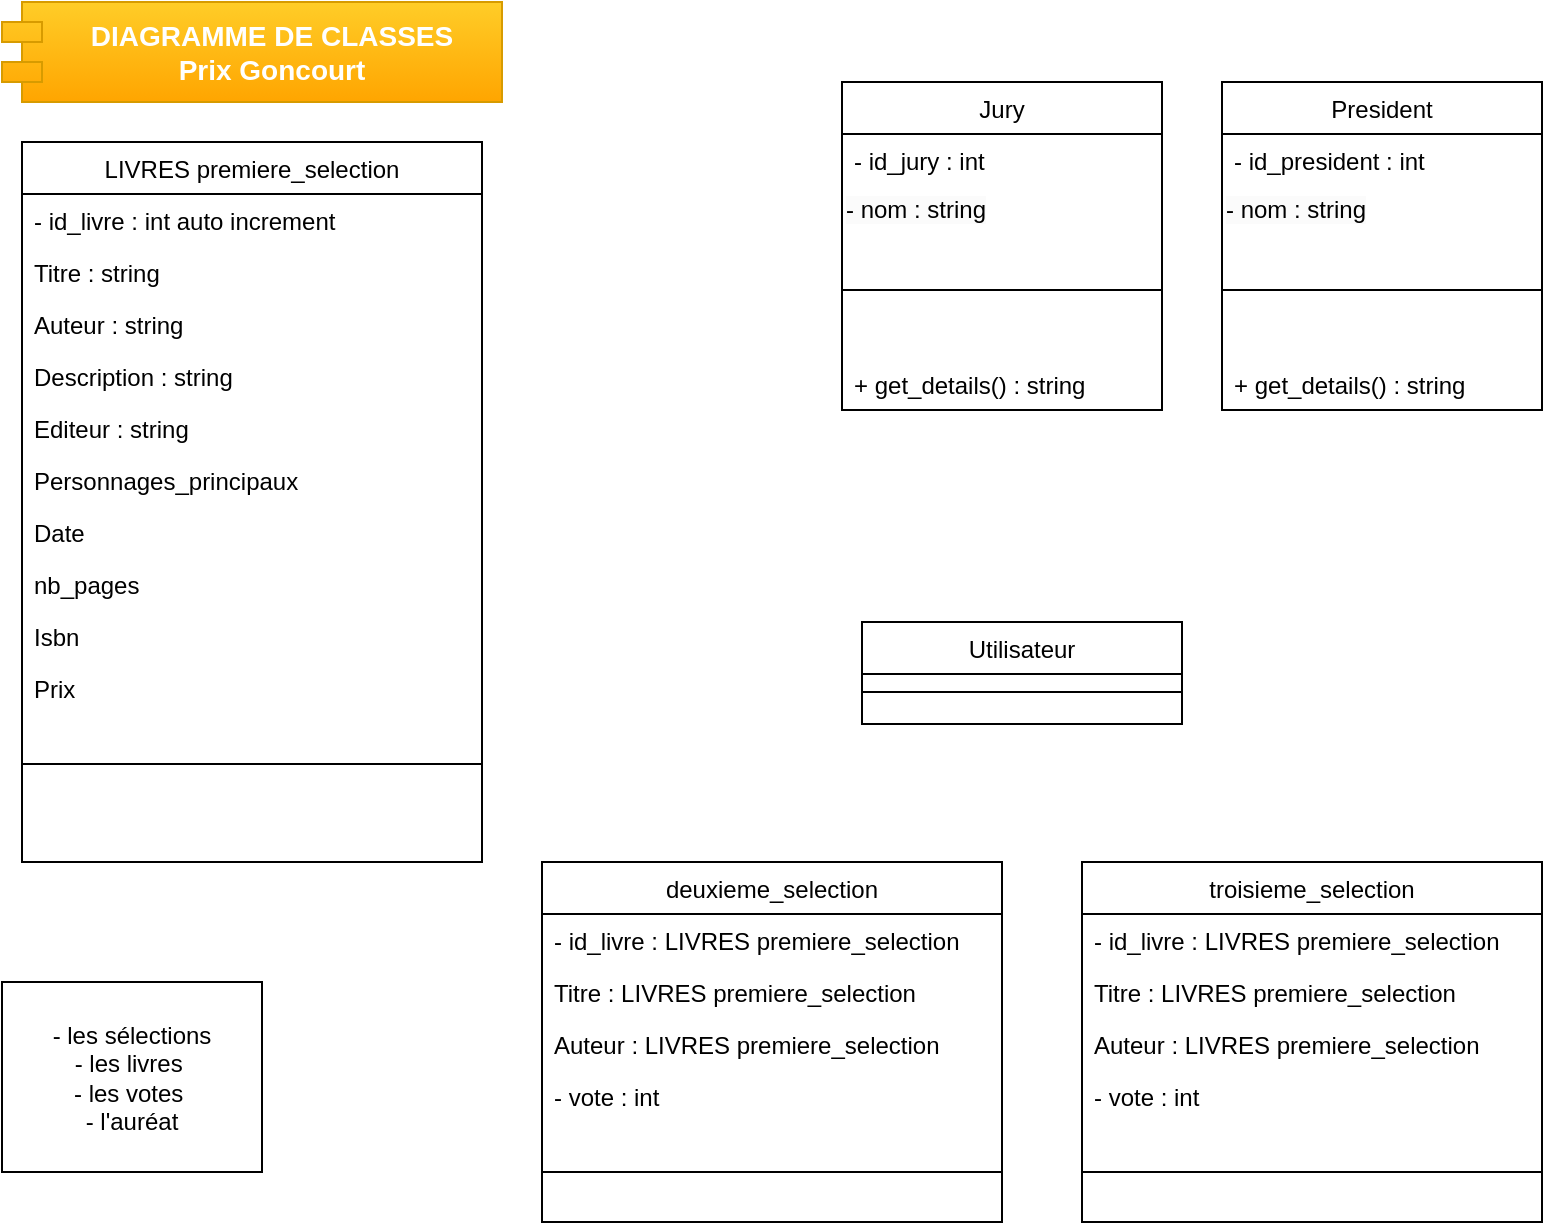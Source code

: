<mxfile version="24.7.14">
  <diagram id="C5RBs43oDa-KdzZeNtuy" name="Page-1">
    <mxGraphModel dx="1434" dy="780" grid="1" gridSize="10" guides="1" tooltips="1" connect="1" arrows="1" fold="1" page="1" pageScale="1" pageWidth="827" pageHeight="1169" math="0" shadow="0">
      <root>
        <mxCell id="WIyWlLk6GJQsqaUBKTNV-0" />
        <mxCell id="WIyWlLk6GJQsqaUBKTNV-1" parent="WIyWlLk6GJQsqaUBKTNV-0" />
        <mxCell id="zkfFHV4jXpPFQw0GAbJ--17" value="LIVRES premiere_selection" style="swimlane;fontStyle=0;align=center;verticalAlign=top;childLayout=stackLayout;horizontal=1;startSize=26;horizontalStack=0;resizeParent=1;resizeLast=0;collapsible=1;marginBottom=0;rounded=0;shadow=0;strokeWidth=1;" parent="WIyWlLk6GJQsqaUBKTNV-1" vertex="1">
          <mxGeometry x="20" y="80" width="230" height="360" as="geometry">
            <mxRectangle x="550" y="140" width="160" height="26" as="alternateBounds" />
          </mxGeometry>
        </mxCell>
        <mxCell id="razcqp4RDirZF-CFnu8b-1" value="- id_livre : int auto increment" style="text;align=left;verticalAlign=top;spacingLeft=4;spacingRight=4;overflow=hidden;rotatable=0;points=[[0,0.5],[1,0.5]];portConstraint=eastwest;" vertex="1" parent="zkfFHV4jXpPFQw0GAbJ--17">
          <mxGeometry y="26" width="230" height="26" as="geometry" />
        </mxCell>
        <mxCell id="zkfFHV4jXpPFQw0GAbJ--18" value="Titre : string" style="text;align=left;verticalAlign=top;spacingLeft=4;spacingRight=4;overflow=hidden;rotatable=0;points=[[0,0.5],[1,0.5]];portConstraint=eastwest;" parent="zkfFHV4jXpPFQw0GAbJ--17" vertex="1">
          <mxGeometry y="52" width="230" height="26" as="geometry" />
        </mxCell>
        <mxCell id="zkfFHV4jXpPFQw0GAbJ--19" value="Auteur : string" style="text;align=left;verticalAlign=top;spacingLeft=4;spacingRight=4;overflow=hidden;rotatable=0;points=[[0,0.5],[1,0.5]];portConstraint=eastwest;rounded=0;shadow=0;html=0;" parent="zkfFHV4jXpPFQw0GAbJ--17" vertex="1">
          <mxGeometry y="78" width="230" height="26" as="geometry" />
        </mxCell>
        <mxCell id="zkfFHV4jXpPFQw0GAbJ--20" value="Description : string" style="text;align=left;verticalAlign=top;spacingLeft=4;spacingRight=4;overflow=hidden;rotatable=0;points=[[0,0.5],[1,0.5]];portConstraint=eastwest;rounded=0;shadow=0;html=0;" parent="zkfFHV4jXpPFQw0GAbJ--17" vertex="1">
          <mxGeometry y="104" width="230" height="26" as="geometry" />
        </mxCell>
        <mxCell id="zkfFHV4jXpPFQw0GAbJ--21" value="Editeur : string" style="text;align=left;verticalAlign=top;spacingLeft=4;spacingRight=4;overflow=hidden;rotatable=0;points=[[0,0.5],[1,0.5]];portConstraint=eastwest;rounded=0;shadow=0;html=0;" parent="zkfFHV4jXpPFQw0GAbJ--17" vertex="1">
          <mxGeometry y="130" width="230" height="26" as="geometry" />
        </mxCell>
        <mxCell id="zkfFHV4jXpPFQw0GAbJ--22" value="Personnages_principaux" style="text;align=left;verticalAlign=top;spacingLeft=4;spacingRight=4;overflow=hidden;rotatable=0;points=[[0,0.5],[1,0.5]];portConstraint=eastwest;rounded=0;shadow=0;html=0;" parent="zkfFHV4jXpPFQw0GAbJ--17" vertex="1">
          <mxGeometry y="156" width="230" height="26" as="geometry" />
        </mxCell>
        <mxCell id="zkfFHV4jXpPFQw0GAbJ--24" value="Date   " style="text;align=left;verticalAlign=top;spacingLeft=4;spacingRight=4;overflow=hidden;rotatable=0;points=[[0,0.5],[1,0.5]];portConstraint=eastwest;" parent="zkfFHV4jXpPFQw0GAbJ--17" vertex="1">
          <mxGeometry y="182" width="230" height="26" as="geometry" />
        </mxCell>
        <mxCell id="zkfFHV4jXpPFQw0GAbJ--25" value="nb_pages" style="text;align=left;verticalAlign=top;spacingLeft=4;spacingRight=4;overflow=hidden;rotatable=0;points=[[0,0.5],[1,0.5]];portConstraint=eastwest;" parent="zkfFHV4jXpPFQw0GAbJ--17" vertex="1">
          <mxGeometry y="208" width="230" height="26" as="geometry" />
        </mxCell>
        <mxCell id="zeAO8SDXZaGQnqYP4UfU-1" value="Isbn" style="text;align=left;verticalAlign=top;spacingLeft=4;spacingRight=4;overflow=hidden;rotatable=0;points=[[0,0.5],[1,0.5]];portConstraint=eastwest;" parent="zkfFHV4jXpPFQw0GAbJ--17" vertex="1">
          <mxGeometry y="234" width="230" height="26" as="geometry" />
        </mxCell>
        <mxCell id="zeAO8SDXZaGQnqYP4UfU-2" value="Prix" style="text;align=left;verticalAlign=top;spacingLeft=4;spacingRight=4;overflow=hidden;rotatable=0;points=[[0,0.5],[1,0.5]];portConstraint=eastwest;" parent="zkfFHV4jXpPFQw0GAbJ--17" vertex="1">
          <mxGeometry y="260" width="230" height="26" as="geometry" />
        </mxCell>
        <mxCell id="zkfFHV4jXpPFQw0GAbJ--23" value="" style="line;html=1;strokeWidth=1;align=left;verticalAlign=middle;spacingTop=-1;spacingLeft=3;spacingRight=3;rotatable=0;labelPosition=right;points=[];portConstraint=eastwest;" parent="zkfFHV4jXpPFQw0GAbJ--17" vertex="1">
          <mxGeometry y="286" width="230" height="50" as="geometry" />
        </mxCell>
        <mxCell id="zeAO8SDXZaGQnqYP4UfU-0" value="&lt;div style=&quot;font-size: 14px;&quot;&gt;&lt;span style=&quot;background-color: initial;&quot;&gt;&lt;font&gt;DIAGRAMME DE CLASSES&lt;br&gt;&lt;/font&gt;&lt;/span&gt;Prix Goncourt&lt;/div&gt;" style="shape=module;align=left;spacingLeft=20;align=center;verticalAlign=middle;whiteSpace=wrap;html=1;fillColor=#ffcd28;strokeColor=#d79b00;fontStyle=1;fontSize=14;gradientColor=#ffa500;fontColor=#ffffff;" parent="WIyWlLk6GJQsqaUBKTNV-1" vertex="1">
          <mxGeometry x="10" y="10" width="250" height="50" as="geometry" />
        </mxCell>
        <mxCell id="zeAO8SDXZaGQnqYP4UfU-26" value="Utilisateur" style="swimlane;fontStyle=0;align=center;verticalAlign=top;childLayout=stackLayout;horizontal=1;startSize=26;horizontalStack=0;resizeParent=1;resizeLast=0;collapsible=1;marginBottom=0;rounded=0;shadow=0;strokeWidth=1;" parent="WIyWlLk6GJQsqaUBKTNV-1" vertex="1">
          <mxGeometry x="440" y="320" width="160" height="51" as="geometry">
            <mxRectangle x="130" y="380" width="160" height="26" as="alternateBounds" />
          </mxGeometry>
        </mxCell>
        <mxCell id="zeAO8SDXZaGQnqYP4UfU-28" value="" style="line;html=1;strokeWidth=1;align=left;verticalAlign=middle;spacingTop=-1;spacingLeft=3;spacingRight=3;rotatable=0;labelPosition=right;points=[];portConstraint=eastwest;" parent="zeAO8SDXZaGQnqYP4UfU-26" vertex="1">
          <mxGeometry y="26" width="160" height="18" as="geometry" />
        </mxCell>
        <mxCell id="zeAO8SDXZaGQnqYP4UfU-30" value="Jury" style="swimlane;fontStyle=0;align=center;verticalAlign=top;childLayout=stackLayout;horizontal=1;startSize=26;horizontalStack=0;resizeParent=1;resizeLast=0;collapsible=1;marginBottom=0;rounded=0;shadow=0;strokeWidth=1;" parent="WIyWlLk6GJQsqaUBKTNV-1" vertex="1">
          <mxGeometry x="430" y="50" width="160" height="164" as="geometry">
            <mxRectangle x="130" y="380" width="160" height="26" as="alternateBounds" />
          </mxGeometry>
        </mxCell>
        <mxCell id="zeAO8SDXZaGQnqYP4UfU-31" value="- id_jury : int &#xa;" style="text;align=left;verticalAlign=top;spacingLeft=4;spacingRight=4;overflow=hidden;rotatable=0;points=[[0,0.5],[1,0.5]];portConstraint=eastwest;" parent="zeAO8SDXZaGQnqYP4UfU-30" vertex="1">
          <mxGeometry y="26" width="160" height="24" as="geometry" />
        </mxCell>
        <mxCell id="zeAO8SDXZaGQnqYP4UfU-34" value="&lt;span style=&quot;color: rgb(0, 0, 0); font-family: Helvetica; font-size: 12px; font-style: normal; font-variant-ligatures: normal; font-variant-caps: normal; font-weight: 400; letter-spacing: normal; orphans: 2; text-align: left; text-indent: 0px; text-transform: none; widows: 2; word-spacing: 0px; -webkit-text-stroke-width: 0px; white-space: nowrap; background-color: rgb(251, 251, 251); text-decoration-thickness: initial; text-decoration-style: initial; text-decoration-color: initial; display: inline !important; float: none;&quot;&gt;- nom : string&lt;/span&gt;" style="text;whiteSpace=wrap;html=1;" parent="zeAO8SDXZaGQnqYP4UfU-30" vertex="1">
          <mxGeometry y="50" width="160" height="20" as="geometry" />
        </mxCell>
        <mxCell id="zeAO8SDXZaGQnqYP4UfU-32" value="" style="line;html=1;strokeWidth=1;align=left;verticalAlign=middle;spacingTop=-1;spacingLeft=3;spacingRight=3;rotatable=0;labelPosition=right;points=[];portConstraint=eastwest;" parent="zeAO8SDXZaGQnqYP4UfU-30" vertex="1">
          <mxGeometry y="70" width="160" height="68" as="geometry" />
        </mxCell>
        <mxCell id="zeAO8SDXZaGQnqYP4UfU-33" value="+ get_details() : string" style="text;align=left;verticalAlign=top;spacingLeft=4;spacingRight=4;overflow=hidden;rotatable=0;points=[[0,0.5],[1,0.5]];portConstraint=eastwest;" parent="zeAO8SDXZaGQnqYP4UfU-30" vertex="1">
          <mxGeometry y="138" width="160" height="26" as="geometry" />
        </mxCell>
        <mxCell id="zeAO8SDXZaGQnqYP4UfU-35" value="President" style="swimlane;fontStyle=0;align=center;verticalAlign=top;childLayout=stackLayout;horizontal=1;startSize=26;horizontalStack=0;resizeParent=1;resizeLast=0;collapsible=1;marginBottom=0;rounded=0;shadow=0;strokeWidth=1;" parent="WIyWlLk6GJQsqaUBKTNV-1" vertex="1">
          <mxGeometry x="620" y="50" width="160" height="164" as="geometry">
            <mxRectangle x="130" y="380" width="160" height="26" as="alternateBounds" />
          </mxGeometry>
        </mxCell>
        <mxCell id="zeAO8SDXZaGQnqYP4UfU-36" value="- id_president : int &#xa;" style="text;align=left;verticalAlign=top;spacingLeft=4;spacingRight=4;overflow=hidden;rotatable=0;points=[[0,0.5],[1,0.5]];portConstraint=eastwest;" parent="zeAO8SDXZaGQnqYP4UfU-35" vertex="1">
          <mxGeometry y="26" width="160" height="24" as="geometry" />
        </mxCell>
        <mxCell id="zeAO8SDXZaGQnqYP4UfU-37" value="&lt;span style=&quot;color: rgb(0, 0, 0); font-family: Helvetica; font-size: 12px; font-style: normal; font-variant-ligatures: normal; font-variant-caps: normal; font-weight: 400; letter-spacing: normal; orphans: 2; text-align: left; text-indent: 0px; text-transform: none; widows: 2; word-spacing: 0px; -webkit-text-stroke-width: 0px; white-space: nowrap; background-color: rgb(251, 251, 251); text-decoration-thickness: initial; text-decoration-style: initial; text-decoration-color: initial; display: inline !important; float: none;&quot;&gt;- nom : string&lt;/span&gt;" style="text;whiteSpace=wrap;html=1;" parent="zeAO8SDXZaGQnqYP4UfU-35" vertex="1">
          <mxGeometry y="50" width="160" height="20" as="geometry" />
        </mxCell>
        <mxCell id="zeAO8SDXZaGQnqYP4UfU-38" value="" style="line;html=1;strokeWidth=1;align=left;verticalAlign=middle;spacingTop=-1;spacingLeft=3;spacingRight=3;rotatable=0;labelPosition=right;points=[];portConstraint=eastwest;" parent="zeAO8SDXZaGQnqYP4UfU-35" vertex="1">
          <mxGeometry y="70" width="160" height="68" as="geometry" />
        </mxCell>
        <mxCell id="zeAO8SDXZaGQnqYP4UfU-39" value="+ get_details() : string" style="text;align=left;verticalAlign=top;spacingLeft=4;spacingRight=4;overflow=hidden;rotatable=0;points=[[0,0.5],[1,0.5]];portConstraint=eastwest;" parent="zeAO8SDXZaGQnqYP4UfU-35" vertex="1">
          <mxGeometry y="138" width="160" height="26" as="geometry" />
        </mxCell>
        <mxCell id="razcqp4RDirZF-CFnu8b-0" value="&lt;div&gt;- les sélections&lt;/div&gt;- les livres&amp;nbsp;&lt;div&gt;- les votes&amp;nbsp;&lt;/div&gt;&lt;div&gt;- l&#39;auréat&lt;/div&gt;" style="rounded=0;whiteSpace=wrap;html=1;" vertex="1" parent="WIyWlLk6GJQsqaUBKTNV-1">
          <mxGeometry x="10" y="500" width="130" height="95" as="geometry" />
        </mxCell>
        <mxCell id="razcqp4RDirZF-CFnu8b-2" value="deuxieme_selection" style="swimlane;fontStyle=0;align=center;verticalAlign=top;childLayout=stackLayout;horizontal=1;startSize=26;horizontalStack=0;resizeParent=1;resizeLast=0;collapsible=1;marginBottom=0;rounded=0;shadow=0;strokeWidth=1;" vertex="1" parent="WIyWlLk6GJQsqaUBKTNV-1">
          <mxGeometry x="280" y="440" width="230" height="180" as="geometry">
            <mxRectangle x="550" y="140" width="160" height="26" as="alternateBounds" />
          </mxGeometry>
        </mxCell>
        <mxCell id="razcqp4RDirZF-CFnu8b-3" value="- id_livre : LIVRES premiere_selection" style="text;align=left;verticalAlign=top;spacingLeft=4;spacingRight=4;overflow=hidden;rotatable=0;points=[[0,0.5],[1,0.5]];portConstraint=eastwest;" vertex="1" parent="razcqp4RDirZF-CFnu8b-2">
          <mxGeometry y="26" width="230" height="26" as="geometry" />
        </mxCell>
        <mxCell id="razcqp4RDirZF-CFnu8b-4" value="Titre : LIVRES premiere_selection" style="text;align=left;verticalAlign=top;spacingLeft=4;spacingRight=4;overflow=hidden;rotatable=0;points=[[0,0.5],[1,0.5]];portConstraint=eastwest;" vertex="1" parent="razcqp4RDirZF-CFnu8b-2">
          <mxGeometry y="52" width="230" height="26" as="geometry" />
        </mxCell>
        <mxCell id="razcqp4RDirZF-CFnu8b-5" value="Auteur : LIVRES premiere_selection" style="text;align=left;verticalAlign=top;spacingLeft=4;spacingRight=4;overflow=hidden;rotatable=0;points=[[0,0.5],[1,0.5]];portConstraint=eastwest;rounded=0;shadow=0;html=0;" vertex="1" parent="razcqp4RDirZF-CFnu8b-2">
          <mxGeometry y="78" width="230" height="26" as="geometry" />
        </mxCell>
        <mxCell id="razcqp4RDirZF-CFnu8b-11" value="- vote : int" style="text;align=left;verticalAlign=top;spacingLeft=4;spacingRight=4;overflow=hidden;rotatable=0;points=[[0,0.5],[1,0.5]];portConstraint=eastwest;" vertex="1" parent="razcqp4RDirZF-CFnu8b-2">
          <mxGeometry y="104" width="230" height="26" as="geometry" />
        </mxCell>
        <mxCell id="razcqp4RDirZF-CFnu8b-13" value="" style="line;html=1;strokeWidth=1;align=left;verticalAlign=middle;spacingTop=-1;spacingLeft=3;spacingRight=3;rotatable=0;labelPosition=right;points=[];portConstraint=eastwest;" vertex="1" parent="razcqp4RDirZF-CFnu8b-2">
          <mxGeometry y="130" width="230" height="50" as="geometry" />
        </mxCell>
        <mxCell id="razcqp4RDirZF-CFnu8b-20" value="troisieme_selection" style="swimlane;fontStyle=0;align=center;verticalAlign=top;childLayout=stackLayout;horizontal=1;startSize=26;horizontalStack=0;resizeParent=1;resizeLast=0;collapsible=1;marginBottom=0;rounded=0;shadow=0;strokeWidth=1;" vertex="1" parent="WIyWlLk6GJQsqaUBKTNV-1">
          <mxGeometry x="550" y="440" width="230" height="180" as="geometry">
            <mxRectangle x="550" y="140" width="160" height="26" as="alternateBounds" />
          </mxGeometry>
        </mxCell>
        <mxCell id="razcqp4RDirZF-CFnu8b-21" value="- id_livre : LIVRES premiere_selection" style="text;align=left;verticalAlign=top;spacingLeft=4;spacingRight=4;overflow=hidden;rotatable=0;points=[[0,0.5],[1,0.5]];portConstraint=eastwest;" vertex="1" parent="razcqp4RDirZF-CFnu8b-20">
          <mxGeometry y="26" width="230" height="26" as="geometry" />
        </mxCell>
        <mxCell id="razcqp4RDirZF-CFnu8b-22" value="Titre : LIVRES premiere_selection" style="text;align=left;verticalAlign=top;spacingLeft=4;spacingRight=4;overflow=hidden;rotatable=0;points=[[0,0.5],[1,0.5]];portConstraint=eastwest;" vertex="1" parent="razcqp4RDirZF-CFnu8b-20">
          <mxGeometry y="52" width="230" height="26" as="geometry" />
        </mxCell>
        <mxCell id="razcqp4RDirZF-CFnu8b-23" value="Auteur : LIVRES premiere_selection" style="text;align=left;verticalAlign=top;spacingLeft=4;spacingRight=4;overflow=hidden;rotatable=0;points=[[0,0.5],[1,0.5]];portConstraint=eastwest;rounded=0;shadow=0;html=0;" vertex="1" parent="razcqp4RDirZF-CFnu8b-20">
          <mxGeometry y="78" width="230" height="26" as="geometry" />
        </mxCell>
        <mxCell id="razcqp4RDirZF-CFnu8b-24" value="- vote : int" style="text;align=left;verticalAlign=top;spacingLeft=4;spacingRight=4;overflow=hidden;rotatable=0;points=[[0,0.5],[1,0.5]];portConstraint=eastwest;" vertex="1" parent="razcqp4RDirZF-CFnu8b-20">
          <mxGeometry y="104" width="230" height="26" as="geometry" />
        </mxCell>
        <mxCell id="razcqp4RDirZF-CFnu8b-25" value="" style="line;html=1;strokeWidth=1;align=left;verticalAlign=middle;spacingTop=-1;spacingLeft=3;spacingRight=3;rotatable=0;labelPosition=right;points=[];portConstraint=eastwest;" vertex="1" parent="razcqp4RDirZF-CFnu8b-20">
          <mxGeometry y="130" width="230" height="50" as="geometry" />
        </mxCell>
      </root>
    </mxGraphModel>
  </diagram>
</mxfile>
